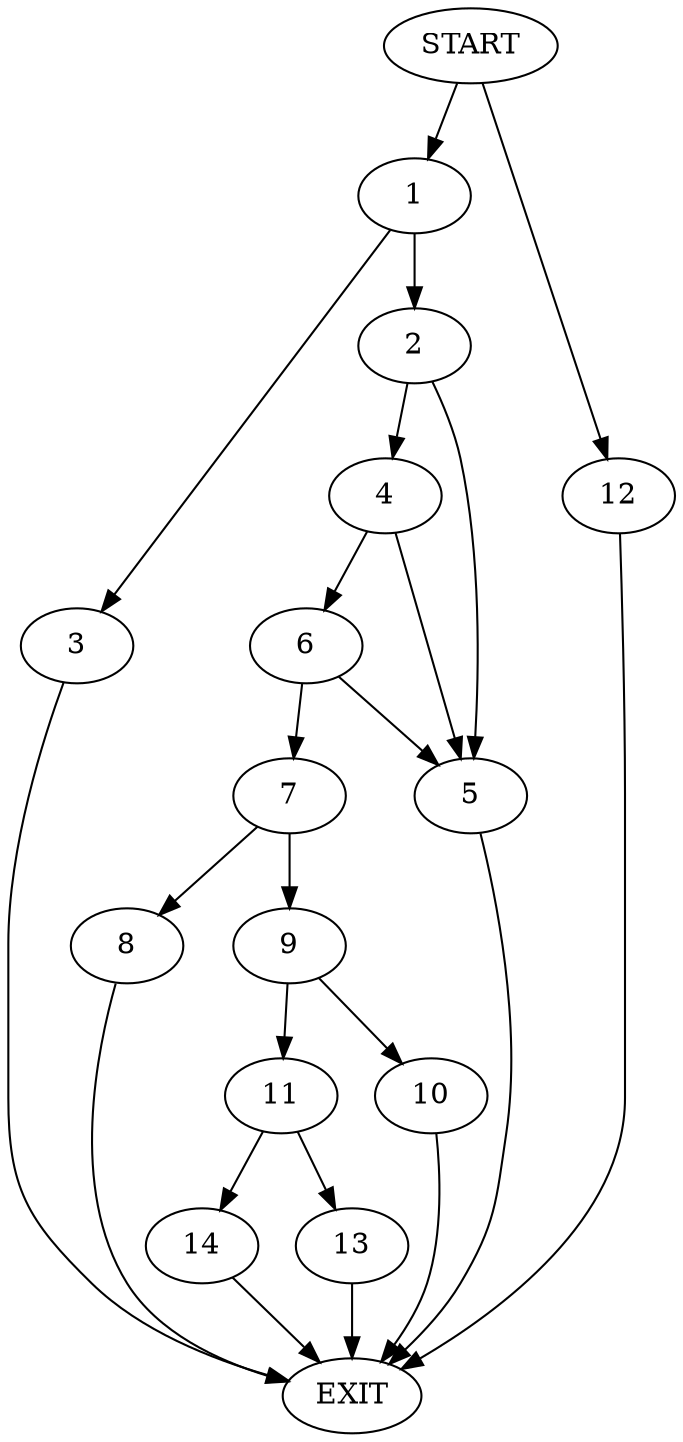 digraph {
0 [label="START"]
15 [label="EXIT"]
0 -> 1
1 -> 2
1 -> 3
2 -> 4
2 -> 5
3 -> 15
4 -> 6
4 -> 5
5 -> 15
6 -> 7
6 -> 5
7 -> 8
7 -> 9
8 -> 15
9 -> 10
9 -> 11
0 -> 12
12 -> 15
11 -> 13
11 -> 14
10 -> 15
13 -> 15
14 -> 15
}
